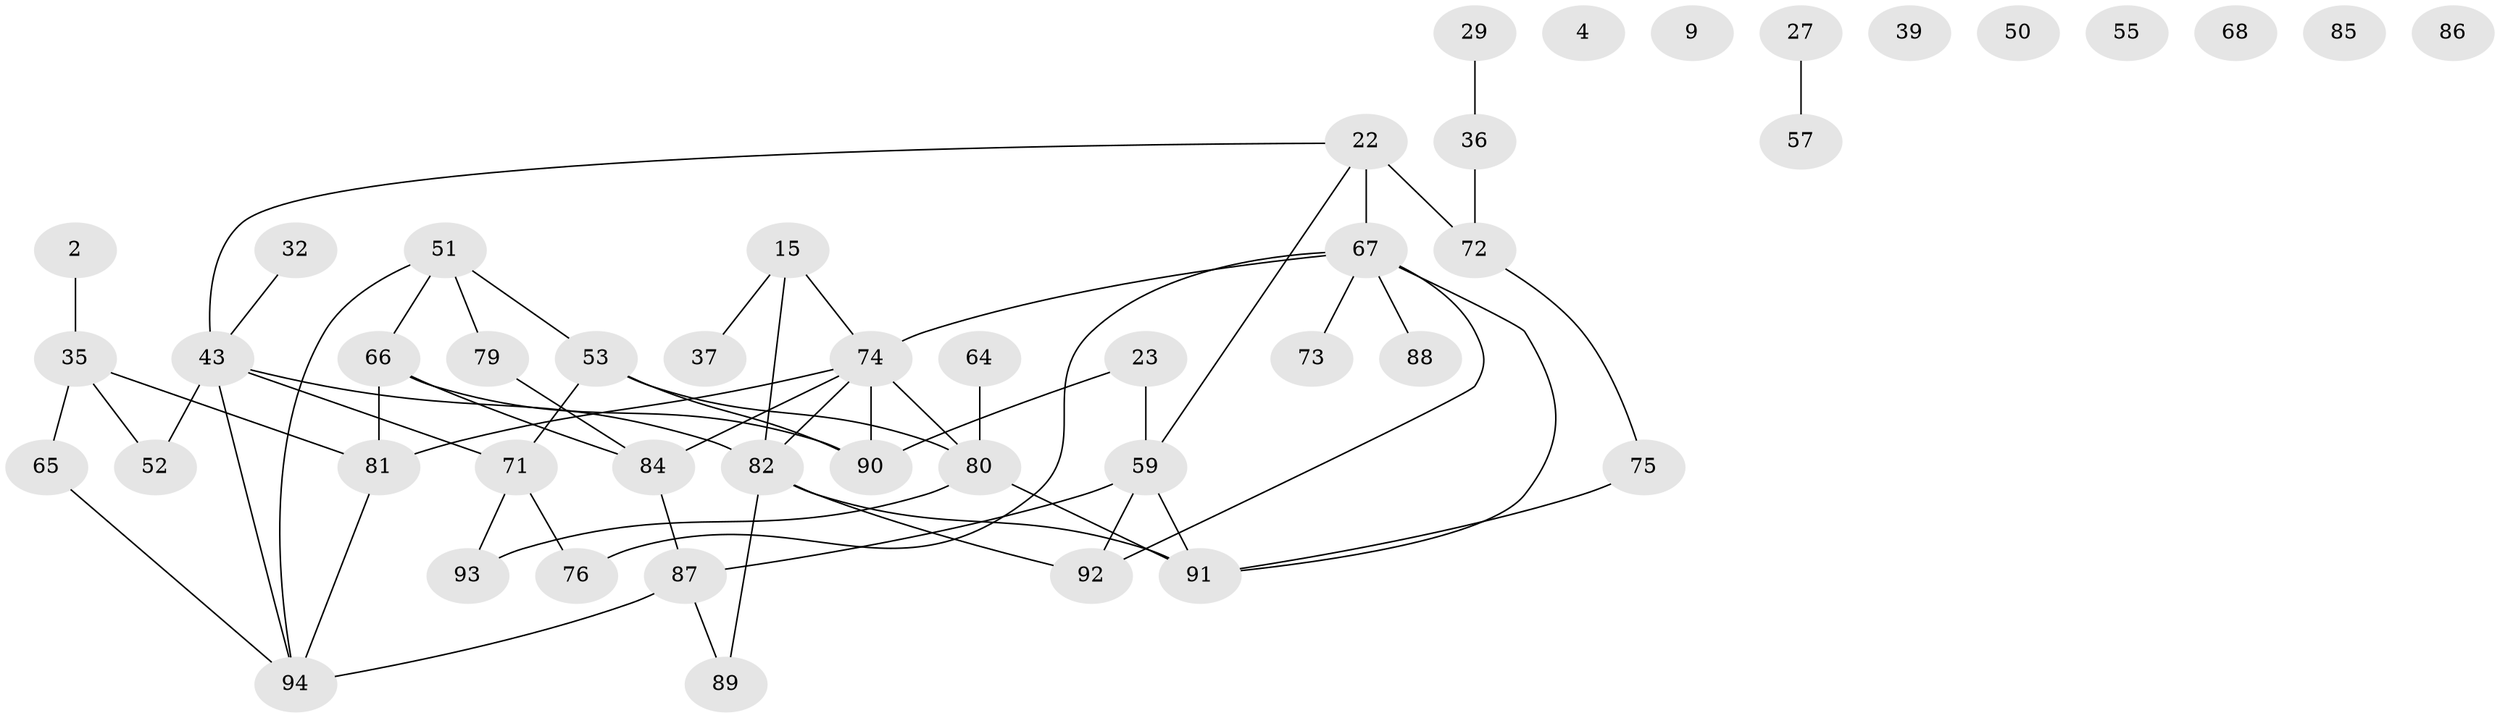 // original degree distribution, {4: 0.1276595744680851, 2: 0.26595744680851063, 0: 0.07446808510638298, 3: 0.24468085106382978, 1: 0.18085106382978725, 5: 0.07446808510638298, 7: 0.010638297872340425, 6: 0.02127659574468085}
// Generated by graph-tools (version 1.1) at 2025/39/03/09/25 04:39:59]
// undirected, 47 vertices, 61 edges
graph export_dot {
graph [start="1"]
  node [color=gray90,style=filled];
  2;
  4;
  9;
  15;
  22 [super="+1"];
  23;
  27;
  29;
  32;
  35 [super="+33"];
  36;
  37;
  39;
  43;
  50;
  51 [super="+34"];
  52 [super="+41"];
  53 [super="+10+40"];
  55;
  57;
  59;
  64;
  65;
  66;
  67 [super="+17+47+63+56"];
  68 [super="+25"];
  71 [super="+58"];
  72;
  73;
  74 [super="+62+24+60"];
  75;
  76;
  79 [super="+31"];
  80 [super="+61"];
  81 [super="+5+70+78+69"];
  82 [super="+11"];
  84 [super="+16"];
  85;
  86;
  87 [super="+26"];
  88;
  89 [super="+77"];
  90 [super="+48"];
  91 [super="+30+83"];
  92 [super="+28"];
  93;
  94 [super="+42"];
  2 -- 35 [weight=2];
  15 -- 37;
  15 -- 82 [weight=2];
  15 -- 74;
  22 -- 59;
  22 -- 72 [weight=2];
  22 -- 43;
  22 -- 67;
  23 -- 59;
  23 -- 90 [weight=2];
  27 -- 57;
  29 -- 36;
  32 -- 43;
  35 -- 65 [weight=2];
  35 -- 52;
  35 -- 81;
  36 -- 72;
  43 -- 52;
  43 -- 82 [weight=2];
  43 -- 94;
  43 -- 71;
  51 -- 66;
  51 -- 53;
  51 -- 94;
  51 -- 79;
  53 -- 90;
  53 -- 71;
  53 -- 80;
  59 -- 87 [weight=2];
  59 -- 92;
  59 -- 91;
  64 -- 80;
  65 -- 94;
  66 -- 84;
  66 -- 90 [weight=2];
  66 -- 81;
  67 -- 92;
  67 -- 76;
  67 -- 91 [weight=2];
  67 -- 88;
  67 -- 73;
  67 -- 74;
  71 -- 76;
  71 -- 93;
  72 -- 75;
  74 -- 82;
  74 -- 80;
  74 -- 81;
  74 -- 90;
  74 -- 84;
  75 -- 91;
  79 -- 84;
  80 -- 93;
  80 -- 91 [weight=2];
  81 -- 94;
  82 -- 91;
  82 -- 92;
  82 -- 89;
  84 -- 87 [weight=2];
  87 -- 94;
  87 -- 89;
}
